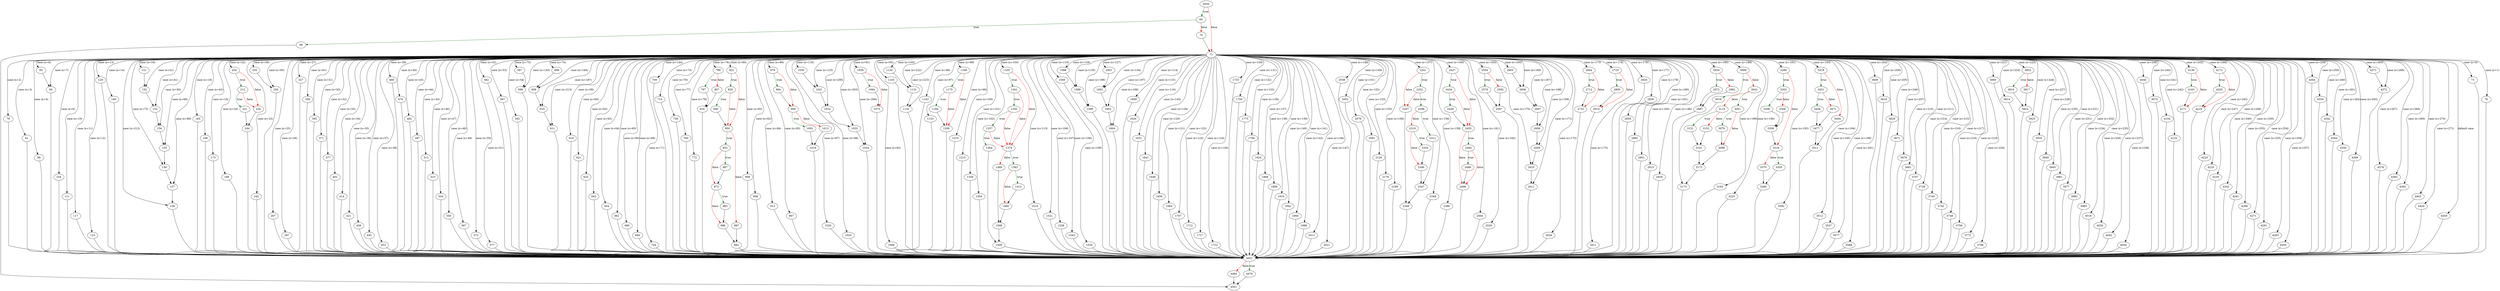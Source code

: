 digraph "yy_reduce" {
	// Node definitions.
	2 [label=entry];
	60;
	68;
	70;
	71;
	73;
	76;
	79;
	81;
	88;
	93;
	94;
	104;
	111;
	117;
	123;
	129;
	149;
	151;
	152;
	153;
	154;
	155;
	156;
	157;
	158;
	163;
	168;
	173;
	189;
	204;
	212;
	221;
	226;
	244;
	245;
	255;
	256;
	267;
	297;
	327;
	356;
	365;
	371;
	377;
	402;
	414;
	421;
	438;
	445;
	453;
	469;
	476;
	482;
	487;
	512;
	523;
	534;
	550;
	567;
	572;
	577;
	582;
	587;
	592;
	597;
	598;
	608;
	609;
	610;
	611;
	616;
	621;
	625;
	642;
	654;
	662;
	689;
	694;
	704;
	709;
	714;
	726;
	760;
	772;
	789;
	797;
	807;
	816;
	822;
	835;
	840;
	850;
	853;
	867;
	872;
	883;
	886;
	887;
	892;
	898;
	908;
	913;
	967;
	979;
	994;
	999;
	1002;
	1013;
	1019;
	1020;
	1025;
	1030;
	1031;
	1032;
	1033;
	1034;
	1039;
	1064;
	1075;
	1086;
	1103;
	1130;
	1131;
	1132;
	1143;
	1153;
	1168;
	1175;
	1184;
	1209;
	1210;
	1215;
	1259;
	1304;
	1335;
	1342;
	1350;
	1357;
	1364;
	1374;
	1383;
	1415;
	1460;
	1469;
	1508;
	1509;
	1510;
	1521;
	1538;
	1543;
	1554;
	1569;
	1588;
	1589;
	1590;
	1601;
	1602;
	1603;
	1604;
	1609;
	1620;
	1631;
	1641;
	1646;
	1656;
	1684;
	1707;
	1712;
	1717;
	1722;
	1733;
	1750;
	1773;
	1796;
	1824;
	1868;
	1896;
	1919;
	1942;
	1960;
	1988;
	2011;
	2021;
	2039;
	2052;
	2076;
	2091;
	2129;
	2179;
	2199;
	2241;
	2252;
	2267;
	2296;
	2312;
	2319;
	2334;
	2346;
	2347;
	2348;
	2349;
	2386;
	2427;
	2434;
	2449;
	2455;
	2484;
	2489;
	2496;
	2504;
	2529;
	2554;
	2576;
	2592;
	2597;
	2605;
	2606;
	2607;
	2608;
	2609;
	2610;
	2611;
	2626;
	2644;
	2712;
	2722;
	2723;
	2800;
	2810;
	2811;
	2826;
	2836;
	2859;
	2882;
	2901;
	2915;
	2929;
	2934;
	2972;
	2982;
	2987;
	3009;
	3016;
	3042;
	3051;
	3079;
	3088;
	3110;
	3131;
	3152;
	3161;
	3172;
	3173;
	3193;
	3225;
	3280;
	3302;
	3306;
	3308;
	3309;
	3316;
	3355;
	3370;
	3385;
	3392;
	3419;
	3451;
	3458;
	3471;
	3477;
	3494;
	3511;
	3512;
	3547;
	3577;
	3588;
	3606;
	3619;
	3629;
	3671;
	3676;
	3681;
	3707;
	3728;
	3740;
	3742;
	3748;
	3758;
	3772;
	3786;
	3800;
	3814;
	3852;
	3910;
	3917;
	3924;
	3925;
	3935;
	3940;
	3945;
	3961;
	3977;
	3982;
	3993;
	4018;
	4030;
	4042;
	4044;
	4046;
	4075;
	4104;
	4122;
	4136;
	4163;
	4171;
	4172;
	4205;
	4219;
	4220;
	4225;
	4230;
	4242;
	4261;
	4269;
	4271;
	4281;
	4283;
	4293;
	4304;
	4334;
	4342;
	4344;
	4350;
	4369;
	4371;
	4372;
	4378;
	4383;
	4393;
	4403;
	4424;
	4450;
	4451;
	4476;
	4484;
	4501;

	// Edge definitions.
	2 -> 60 [
		color=darkgreen
		label=true
	];
	2 -> 71 [
		color=red
		label=false
	];
	60 -> 68 [
		color=darkgreen
		label=true
	];
	60 -> 70 [
		color=red
		label=false
	];
	68 -> 4501;
	70 -> 71;
	71 -> 73 [label="case (x=0)"];
	71 -> 76 [label="case (x=1)"];
	71 -> 79 [label="case (x=2)"];
	71 -> 81 [label="case (x=3)"];
	71 -> 88 [label="case (x=4)"];
	71 -> 93 [label="case (x=6)"];
	71 -> 94 [label="case (x=7)"];
	71 -> 104 [label="case (x=9)"];
	71 -> 111 [label="case (x=10)"];
	71 -> 117 [label="case (x=11)"];
	71 -> 123 [label="case (x=12)"];
	71 -> 129 [label="case (x=13)"];
	71 -> 149 [label="case (x=14)"];
	71 -> 151 [label="case (x=18)"];
	71 -> 152 [label="case (x=21)"];
	71 -> 153 [label="case (x=41)"];
	71 -> 154 [label="case (x=56)"];
	71 -> 155 [label="case (x=66)"];
	71 -> 156 [label="case (x=75)"];
	71 -> 157 [label="case (x=89)"];
	71 -> 158 [label="case (x=212)"];
	71 -> 163 [label="case (x=16)"];
	71 -> 168 [label="case (x=42)"];
	71 -> 173 [label="case (x=19)"];
	71 -> 189 [label="case (x=20)"];
	71 -> 204 [label="case (x=22)"];
	71 -> 245 [label="case (x=23)"];
	71 -> 255 [label="case (x=59)"];
	71 -> 256 [label="case (x=95)"];
	71 -> 267 [label="case (x=25)"];
	71 -> 297 [label="case (x=26)"];
	71 -> 327 [label="case (x=27)"];
	71 -> 356 [label="case (x=61)"];
	71 -> 365 [label="case (x=31)"];
	71 -> 371 [label="case (x=30)"];
	71 -> 377 [label="case (x=32)"];
	71 -> 402 [label="case (x=33)"];
	71 -> 414 [label="case (x=34)"];
	71 -> 421 [label="case (x=35)"];
	71 -> 438 [label="case (x=36)"];
	71 -> 445 [label="case (x=37)"];
	71 -> 453 [label="case (x=38)"];
	71 -> 469 [label="case (x=39)"];
	71 -> 476 [label="case (x=40)"];
	71 -> 482 [label="case (x=43)"];
	71 -> 487 [label="case (x=44)"];
	71 -> 512 [label="case (x=45)"];
	71 -> 523 [label="case (x=46)"];
	71 -> 534 [label="case (x=47)"];
	71 -> 550 [label="case (x=48)"];
	71 -> 567 [label="case (x=49)"];
	71 -> 572 [label="case (x=50)"];
	71 -> 577 [label="case (x=51)"];
	71 -> 582 [label="case (x=52)"];
	71 -> 587 [label="case (x=53)"];
	71 -> 592 [label="case (x=54)"];
	71 -> 597 [label="case (x=70)"];
	71 -> 598 [label="case (x=143)"];
	71 -> 608 [label="case (x=74)"];
	71 -> 609 [label="case (x=184)"];
	71 -> 610 [label="case (x=187)"];
	71 -> 611 [label="case (x=213)"];
	71 -> 616 [label="case (x=58)"];
	71 -> 621 [label="case (x=60)"];
	71 -> 625 [label="case (x=62)"];
	71 -> 642 [label="case (x=63)"];
	71 -> 654 [label="case (x=64)"];
	71 -> 662 [label="case (x=65)"];
	71 -> 689 [label="case (x=69)"];
	71 -> 694 [label="case (x=68)"];
	71 -> 704 [label="case (x=71)"];
	71 -> 709 [label="case (x=144)"];
	71 -> 714 [label="case (x=73)"];
	71 -> 726 [label="case (x=76)"];
	71 -> 760 [label="case (x=77)"];
	71 -> 772 [label="case (x=78)"];
	71 -> 789 [label="case (x=79)"];
	71 -> 822 [label="case (x=80)"];
	71 -> 898 [label="case (x=83)"];
	71 -> 908 [label="case (x=82)"];
	71 -> 913 [label="case (x=84)"];
	71 -> 967 [label="case (x=85)"];
	71 -> 979 [label="case (x=86)"];
	71 -> 1020 [label="case (x=87)"];
	71 -> 1025 [label="case (x=88)"];
	71 -> 1030 [label="case (x=118)"];
	71 -> 1031 [label="case (x=125)"];
	71 -> 1032 [label="case (x=200)"];
	71 -> 1033 [label="case (x=203)"];
	71 -> 1034 [label="case (x=208)"];
	71 -> 1039 [label="case (x=91)"];
	71 -> 1086 [label="case (x=92)"];
	71 -> 1103 [label="case (x=93)"];
	71 -> 1130 [label="case (x=105)"];
	71 -> 1131 [label="case (x=222)"];
	71 -> 1132 [label="case (x=223)"];
	71 -> 1143 [label="case (x=96)"];
	71 -> 1153 [label="case (x=97)"];
	71 -> 1168 [label="case (x=98)"];
	71 -> 1210 [label="case (x=99)"];
	71 -> 1215 [label="case (x=100)"];
	71 -> 1259 [label="case (x=101)"];
	71 -> 1304 [label="case (x=102)"];
	71 -> 1335 [label="case (x=103)"];
	71 -> 1510 [label="case (x=113)"];
	71 -> 1521 [label="case (x=106)"];
	71 -> 1538 [label="case (x=107)"];
	71 -> 1543 [label="case (x=108)"];
	71 -> 1554 [label="case (x=109)"];
	71 -> 1569 [label="case (x=110)"];
	71 -> 1588 [label="case (x=128)"];
	71 -> 1589 [label="case (x=135)"];
	71 -> 1590 [label="case (x=196)"];
	71 -> 1601 [label="case (x=127)"];
	71 -> 1602 [label="case (x=134)"];
	71 -> 1603 [label="case (x=197)"];
	71 -> 1604 [label="case (x=199)"];
	71 -> 1609 [label="case (x=114)"];
	71 -> 1620 [label="case (x=115)"];
	71 -> 1631 [label="case (x=116)"];
	71 -> 1641 [label="case (x=145)"];
	71 -> 1646 [label="case (x=126)"];
	71 -> 1656 [label="case (x=120)"];
	71 -> 1684 [label="case (x=121)"];
	71 -> 1707 [label="case (x=122)"];
	71 -> 1712 [label="case (x=123)"];
	71 -> 1717 [label="case (x=124)"];
	71 -> 1722 [label="case (x=129)"];
	71 -> 1733 [label="case (x=130)"];
	71 -> 1750 [label="case (x=131)"];
	71 -> 1773 [label="case (x=132)"];
	71 -> 1796 [label="case (x=133)"];
	71 -> 1824 [label="case (x=136)"];
	71 -> 1868 [label="case (x=137)"];
	71 -> 1896 [label="case (x=138)"];
	71 -> 1919 [label="case (x=139)"];
	71 -> 1942 [label="case (x=140)"];
	71 -> 1960 [label="case (x=141)"];
	71 -> 1988 [label="case (x=142)"];
	71 -> 2011 [label="case (x=146)"];
	71 -> 2021 [label="case (x=147)"];
	71 -> 2039 [label="case (x=148)"];
	71 -> 2052 [label="case (x=149)"];
	71 -> 2076 [label="case (x=151)"];
	71 -> 2091 [label="case (x=152)"];
	71 -> 2129 [label="case (x=153)"];
	71 -> 2179 [label="case (x=155)"];
	71 -> 2199 [label="case (x=156)"];
	71 -> 2241 [label="case (x=157)"];
	71 -> 2349 [label="case (x=158)"];
	71 -> 2386 [label="case (x=159)"];
	71 -> 2427 [label="case (x=160)"];
	71 -> 2504 [label="case (x=161)"];
	71 -> 2529 [label="case (x=162)"];
	71 -> 2554 [label="case (x=163)"];
	71 -> 2605 [label="case (x=165)"];
	71 -> 2606 [label="case (x=166)"];
	71 -> 2607 [label="case (x=167)"];
	71 -> 2608 [label="case (x=168)"];
	71 -> 2609 [label="case (x=169)"];
	71 -> 2610 [label="case (x=170)"];
	71 -> 2611 [label="case (x=171)"];
	71 -> 2626 [label="case (x=172)"];
	71 -> 2644 [label="case (x=173)"];
	71 -> 2723 [label="case (x=174)"];
	71 -> 2811 [label="case (x=175)"];
	71 -> 2826 [label="case (x=176)"];
	71 -> 2836 [label="case (x=177)"];
	71 -> 2859 [label="case (x=178)"];
	71 -> 2882 [label="case (x=180)"];
	71 -> 2901 [label="case (x=181)"];
	71 -> 2915 [label="case (x=182)"];
	71 -> 2929 [label="case (x=186)"];
	71 -> 2934 [label="case (x=185)"];
	71 -> 3009 [label="case (x=188)"];
	71 -> 3193 [label="case (x=189)"];
	71 -> 3225 [label="case (x=190)"];
	71 -> 3280 [label="case (x=191)"];
	71 -> 3392 [label="case (x=192)"];
	71 -> 3419 [label="case (x=193)"];
	71 -> 3512 [label="case (x=194)"];
	71 -> 3547 [label="case (x=195)"];
	71 -> 3577 [label="case (x=198)"];
	71 -> 3588 [label="case (x=201)"];
	71 -> 3606 [label="case (x=202)"];
	71 -> 3619 [label="case (x=209)"];
	71 -> 3629 [label="case (x=205)"];
	71 -> 3671 [label="case (x=246)"];
	71 -> 3676 [label="case (x=207)"];
	71 -> 3681 [label="case (x=210)"];
	71 -> 3707 [label="case (x=211)"];
	71 -> 3728 [label="case (x=214)"];
	71 -> 3740 [label="case (x=215)"];
	71 -> 3742 [label="case (x=216)"];
	71 -> 3748 [label="case (x=217)"];
	71 -> 3758 [label="case (x=218)"];
	71 -> 3772 [label="case (x=219)"];
	71 -> 3786 [label="case (x=220)"];
	71 -> 3800 [label="case (x=221)"];
	71 -> 3814 [label="case (x=224)"];
	71 -> 3852 [label="case (x=225)"];
	71 -> 3925 [label="case (x=226)"];
	71 -> 3935 [label="case (x=227)"];
	71 -> 3940 [label="case (x=228)"];
	71 -> 3945 [label="case (x=230)"];
	71 -> 3961 [label="case (x=231)"];
	71 -> 3977 [label="case (x=251)"];
	71 -> 3982 [label="case (x=252)"];
	71 -> 3993 [label="case (x=234)"];
	71 -> 4018 [label="case (x=235)"];
	71 -> 4030 [label="case (x=236)"];
	71 -> 4042 [label="case (x=237)"];
	71 -> 4044 [label="case (x=238)"];
	71 -> 4046 [label="case (x=239)"];
	71 -> 4075 [label="case (x=240)"];
	71 -> 4104 [label="case (x=241)"];
	71 -> 4122 [label="case (x=242)"];
	71 -> 4136 [label="case (x=243)"];
	71 -> 4172 [label="case (x=244)"];
	71 -> 4220 [label="case (x=245)"];
	71 -> 4225 [label="case (x=247)"];
	71 -> 4230 [label="case (x=248)"];
	71 -> 4242 [label="case (x=249)"];
	71 -> 4261 [label="case (x=250)"];
	71 -> 4269 [label="case (x=253)"];
	71 -> 4271 [label="case (x=254)"];
	71 -> 4281 [label="case (x=255)"];
	71 -> 4283 [label="case (x=256)"];
	71 -> 4293 [label="case (x=257)"];
	71 -> 4304 [label="case (x=258)"];
	71 -> 4334 [label="case (x=259)"];
	71 -> 4342 [label="case (x=260)"];
	71 -> 4344 [label="case (x=261)"];
	71 -> 4350 [label="case (x=262)"];
	71 -> 4369 [label="case (x=263)"];
	71 -> 4371 [label="case (x=265)"];
	71 -> 4372 [label="case (x=266)"];
	71 -> 4378 [label="case (x=267)"];
	71 -> 4383 [label="case (x=268)"];
	71 -> 4393 [label="case (x=269)"];
	71 -> 4403 [label="case (x=270)"];
	71 -> 4424 [label="case (x=271)"];
	71 -> 4450 [label="default case"];
	73 -> 4451;
	76 -> 4451;
	79 -> 4451;
	81 -> 4451;
	88 -> 4451;
	93 -> 94;
	94 -> 4451;
	104 -> 4451;
	111 -> 4451;
	117 -> 4451;
	123 -> 4451;
	129 -> 4451;
	149 -> 4451;
	151 -> 152;
	152 -> 153;
	153 -> 154;
	154 -> 155;
	155 -> 156;
	156 -> 157;
	157 -> 158;
	158 -> 4451;
	163 -> 4451;
	168 -> 4451;
	173 -> 4451;
	189 -> 4451;
	204 -> 212 [
		color=darkgreen
		label=true
	];
	204 -> 226 [
		color=red
		label=false
	];
	212 -> 221 [
		color=darkgreen
		label=true
	];
	212 -> 226 [
		color=red
		label=false
	];
	221 -> 244;
	226 -> 244;
	244 -> 4451;
	245 -> 4451;
	255 -> 256;
	256 -> 4451;
	267 -> 4451;
	297 -> 4451;
	327 -> 4451;
	356 -> 4451;
	365 -> 4451;
	371 -> 4451;
	377 -> 4451;
	402 -> 4451;
	414 -> 4451;
	421 -> 4451;
	438 -> 4451;
	445 -> 4451;
	453 -> 4451;
	469 -> 4451;
	476 -> 4451;
	482 -> 4451;
	487 -> 4451;
	512 -> 4451;
	523 -> 4451;
	534 -> 4451;
	550 -> 4451;
	567 -> 4451;
	572 -> 4451;
	577 -> 4451;
	582 -> 4451;
	587 -> 4451;
	592 -> 4451;
	597 -> 598;
	598 -> 4451;
	608 -> 609;
	609 -> 610;
	610 -> 611;
	611 -> 4451;
	616 -> 4451;
	621 -> 4451;
	625 -> 4451;
	642 -> 4451;
	654 -> 4451;
	662 -> 4451;
	689 -> 4451;
	694 -> 4451;
	704 -> 4451;
	709 -> 4451;
	714 -> 4451;
	726 -> 4451;
	760 -> 4451;
	772 -> 4451;
	789 -> 797 [
		color=darkgreen
		label=true
	];
	789 -> 807 [
		color=red
		label=false
	];
	797 -> 816;
	807 -> 816;
	816 -> 4451;
	822 -> 835 [
		color=darkgreen
		label=true
	];
	822 -> 850 [
		color=red
		label=false
	];
	835 -> 840 [
		color=darkgreen
		label=true
	];
	835 -> 850 [
		color=red
		label=false
	];
	840 -> 850;
	850 -> 853 [
		color=darkgreen
		label=true
	];
	850 -> 887 [
		color=red
		label=false
	];
	853 -> 867 [
		color=darkgreen
		label=true
	];
	853 -> 872 [
		color=red
		label=false
	];
	867 -> 872;
	872 -> 883 [
		color=darkgreen
		label=true
	];
	872 -> 886 [
		color=red
		label=false
	];
	883 -> 886;
	886 -> 892;
	887 -> 892;
	892 -> 4451;
	898 -> 4451;
	908 -> 4451;
	913 -> 4451;
	967 -> 4451;
	979 -> 994 [
		color=darkgreen
		label=true
	];
	979 -> 999 [
		color=red
		label=false
	];
	994 -> 999;
	999 -> 1002 [
		color=darkgreen
		label=true
	];
	999 -> 1013 [
		color=red
		label=false
	];
	1002 -> 1019;
	1013 -> 1019;
	1019 -> 4451;
	1020 -> 4451;
	1025 -> 4451;
	1030 -> 1031;
	1031 -> 1032;
	1032 -> 1033;
	1033 -> 1034;
	1034 -> 4451;
	1039 -> 1064 [
		color=darkgreen
		label=true
	];
	1039 -> 1075 [
		color=red
		label=false
	];
	1064 -> 1075;
	1075 -> 4451;
	1086 -> 4451;
	1103 -> 4451;
	1130 -> 1131;
	1131 -> 1132;
	1132 -> 4451;
	1143 -> 4451;
	1153 -> 4451;
	1168 -> 1175 [
		color=darkgreen
		label=true
	];
	1168 -> 1209 [
		color=red
		label=false
	];
	1175 -> 1184 [
		color=darkgreen
		label=true
	];
	1175 -> 1209 [
		color=red
		label=false
	];
	1184 -> 1209;
	1209 -> 4451;
	1210 -> 4451;
	1215 -> 4451;
	1259 -> 4451;
	1304 -> 4451;
	1335 -> 1342 [
		color=darkgreen
		label=true
	];
	1335 -> 1374 [
		color=red
		label=false
	];
	1342 -> 1350 [
		color=darkgreen
		label=true
	];
	1342 -> 1374 [
		color=red
		label=false
	];
	1350 -> 1357 [
		color=darkgreen
		label=true
	];
	1350 -> 1374 [
		color=red
		label=false
	];
	1357 -> 1364 [
		color=darkgreen
		label=true
	];
	1357 -> 1374 [
		color=red
		label=false
	];
	1364 -> 1509;
	1374 -> 1383 [
		color=darkgreen
		label=true
	];
	1374 -> 1469 [
		color=red
		label=false
	];
	1383 -> 1415 [
		color=darkgreen
		label=true
	];
	1383 -> 1460 [
		color=red
		label=false
	];
	1415 -> 1460;
	1460 -> 1508;
	1469 -> 1508;
	1508 -> 1509;
	1509 -> 4451;
	1510 -> 4451;
	1521 -> 4451;
	1538 -> 4451;
	1543 -> 4451;
	1554 -> 4451;
	1569 -> 4451;
	1588 -> 1589;
	1589 -> 1590;
	1590 -> 4451;
	1601 -> 1602;
	1602 -> 1603;
	1603 -> 1604;
	1604 -> 4451;
	1609 -> 4451;
	1620 -> 4451;
	1631 -> 4451;
	1641 -> 4451;
	1646 -> 4451;
	1656 -> 4451;
	1684 -> 4451;
	1707 -> 4451;
	1712 -> 4451;
	1717 -> 4451;
	1722 -> 4451;
	1733 -> 4451;
	1750 -> 4451;
	1773 -> 4451;
	1796 -> 4451;
	1824 -> 4451;
	1868 -> 4451;
	1896 -> 4451;
	1919 -> 4451;
	1942 -> 4451;
	1960 -> 4451;
	1988 -> 4451;
	2011 -> 4451;
	2021 -> 4451;
	2039 -> 4451;
	2052 -> 4451;
	2076 -> 4451;
	2091 -> 4451;
	2129 -> 4451;
	2179 -> 4451;
	2199 -> 4451;
	2241 -> 2252 [
		color=darkgreen
		label=true
	];
	2241 -> 2267 [
		color=red
		label=false
	];
	2252 -> 2267 [
		color=red
		label=false
	];
	2252 -> 2296 [
		color=darkgreen
		label=true
	];
	2267 -> 2348;
	2296 -> 2312 [
		color=darkgreen
		label=true
	];
	2296 -> 2319 [
		color=red
		label=false
	];
	2312 -> 2347;
	2319 -> 2334 [
		color=darkgreen
		label=true
	];
	2319 -> 2346 [
		color=red
		label=false
	];
	2334 -> 2346;
	2346 -> 2347;
	2347 -> 2348;
	2348 -> 4451;
	2349 -> 4451;
	2386 -> 4451;
	2427 -> 2434 [
		color=darkgreen
		label=true
	];
	2427 -> 2455 [
		color=red
		label=false
	];
	2434 -> 2449 [
		color=darkgreen
		label=true
	];
	2434 -> 2455 [
		color=red
		label=false
	];
	2449 -> 2455;
	2455 -> 2484 [
		color=darkgreen
		label=true
	];
	2455 -> 2496 [
		color=red
		label=false
	];
	2484 -> 2489 [
		color=darkgreen
		label=true
	];
	2484 -> 2496 [
		color=red
		label=false
	];
	2489 -> 2496;
	2496 -> 4451;
	2504 -> 4451;
	2529 -> 4451;
	2554 -> 2576 [
		color=darkgreen
		label=true
	];
	2554 -> 2592 [
		color=red
		label=false
	];
	2576 -> 2597;
	2592 -> 2597;
	2597 -> 4451;
	2605 -> 2606;
	2606 -> 2607;
	2607 -> 2608;
	2608 -> 2609;
	2609 -> 2610;
	2610 -> 2611;
	2611 -> 4451;
	2626 -> 4451;
	2644 -> 2712 [
		color=darkgreen
		label=true
	];
	2644 -> 2722 [
		color=red
		label=false
	];
	2712 -> 2722;
	2722 -> 4451;
	2723 -> 2800 [
		color=darkgreen
		label=true
	];
	2723 -> 2810 [
		color=red
		label=false
	];
	2800 -> 2810;
	2810 -> 4451;
	2811 -> 4451;
	2826 -> 4451;
	2836 -> 4451;
	2859 -> 4451;
	2882 -> 4451;
	2901 -> 4451;
	2915 -> 4451;
	2929 -> 4451;
	2934 -> 2972 [
		color=darkgreen
		label=true
	];
	2934 -> 2982 [
		color=red
		label=false
	];
	2972 -> 2987;
	2982 -> 2987;
	2987 -> 4451;
	3009 -> 3016 [
		color=darkgreen
		label=true
	];
	3009 -> 3042 [
		color=red
		label=false
	];
	3016 -> 3173;
	3042 -> 3051 [
		color=darkgreen
		label=true
	];
	3042 -> 3110 [
		color=red
		label=false
	];
	3051 -> 3079 [
		color=darkgreen
		label=true
	];
	3051 -> 3088 [
		color=red
		label=false
	];
	3079 -> 3088;
	3088 -> 3172;
	3110 -> 3131 [
		color=darkgreen
		label=true
	];
	3110 -> 3152 [
		color=red
		label=false
	];
	3131 -> 3161;
	3152 -> 3161;
	3161 -> 3172;
	3172 -> 3173;
	3173 -> 4451;
	3193 -> 4451;
	3225 -> 4451;
	3280 -> 3302 [
		color=darkgreen
		label=true
	];
	3280 -> 3316 [
		color=red
		label=false
	];
	3302 -> 3306 [
		color=darkgreen
		label=true
	];
	3302 -> 3308 [
		color=red
		label=false
	];
	3306 -> 3309;
	3308 -> 3309;
	3309 -> 3316;
	3316 -> 3355 [
		color=darkgreen
		label=true
	];
	3316 -> 3370 [
		color=red
		label=false
	];
	3355 -> 3385;
	3370 -> 3385;
	3385 -> 4451;
	3392 -> 4451;
	3419 -> 3451 [
		color=darkgreen
		label=true
	];
	3419 -> 3494 [
		color=red
		label=false
	];
	3451 -> 3458 [
		color=darkgreen
		label=true
	];
	3451 -> 3471 [
		color=red
		label=false
	];
	3458 -> 3477;
	3471 -> 3477;
	3477 -> 3511;
	3494 -> 3511;
	3511 -> 4451;
	3512 -> 4451;
	3547 -> 4451;
	3577 -> 4451;
	3588 -> 4451;
	3606 -> 4451;
	3619 -> 4451;
	3629 -> 4451;
	3671 -> 4451;
	3676 -> 4451;
	3681 -> 4451;
	3707 -> 4451;
	3728 -> 4451;
	3740 -> 4451;
	3742 -> 4451;
	3748 -> 4451;
	3758 -> 4451;
	3772 -> 4451;
	3786 -> 4451;
	3800 -> 4451;
	3814 -> 4451;
	3852 -> 3910 [
		color=darkgreen
		label=true
	];
	3852 -> 3917 [
		color=red
		label=false
	];
	3910 -> 3924;
	3917 -> 3924;
	3924 -> 4451;
	3925 -> 4451;
	3935 -> 4451;
	3940 -> 4451;
	3945 -> 4451;
	3961 -> 4451;
	3977 -> 4451;
	3982 -> 4451;
	3993 -> 4451;
	4018 -> 4451;
	4030 -> 4451;
	4042 -> 4451;
	4044 -> 4451;
	4046 -> 4451;
	4075 -> 4451;
	4104 -> 4451;
	4122 -> 4451;
	4136 -> 4163 [
		color=darkgreen
		label=true
	];
	4136 -> 4171 [
		color=red
		label=false
	];
	4163 -> 4171;
	4171 -> 4451;
	4172 -> 4205 [
		color=darkgreen
		label=true
	];
	4172 -> 4219 [
		color=red
		label=false
	];
	4205 -> 4219;
	4219 -> 4451;
	4220 -> 4451;
	4225 -> 4451;
	4230 -> 4451;
	4242 -> 4451;
	4261 -> 4451;
	4269 -> 4451;
	4271 -> 4451;
	4281 -> 4451;
	4283 -> 4451;
	4293 -> 4451;
	4304 -> 4451;
	4334 -> 4451;
	4342 -> 4451;
	4344 -> 4451;
	4350 -> 4451;
	4369 -> 4451;
	4371 -> 4372;
	4372 -> 4451;
	4378 -> 4451;
	4383 -> 4451;
	4393 -> 4451;
	4403 -> 4451;
	4424 -> 4451;
	4450 -> 4451;
	4451 -> 4476 [
		color=darkgreen
		label=true
	];
	4451 -> 4484 [
		color=red
		label=false
	];
	4476 -> 4501;
	4484 -> 4501;
}